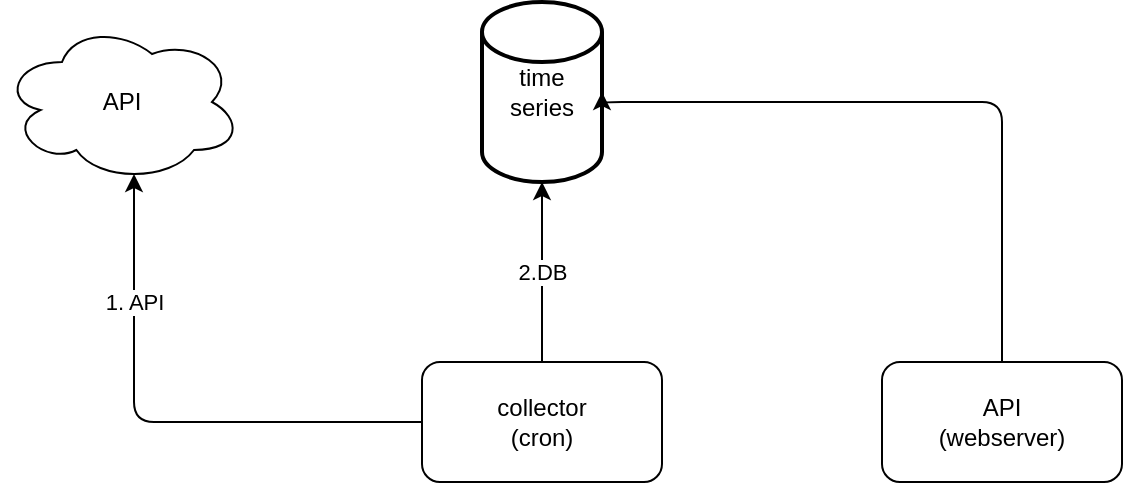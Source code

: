 <mxfile>
    <diagram id="g31GSQQrinAnJjOjFs_b" name="Wallet Progress">
        <mxGraphModel dx="631" dy="908" grid="1" gridSize="10" guides="1" tooltips="1" connect="1" arrows="1" fold="1" page="1" pageScale="1" pageWidth="850" pageHeight="1100" math="0" shadow="0">
            <root>
                <mxCell id="0"/>
                <mxCell id="1" parent="0"/>
                <mxCell id="2" value="time&lt;br&gt;series" style="strokeWidth=2;html=1;shape=mxgraph.flowchart.database;whiteSpace=wrap;" vertex="1" parent="1">
                    <mxGeometry x="280" y="160" width="60" height="90" as="geometry"/>
                </mxCell>
                <mxCell id="4" value="2.DB" style="edgeStyle=none;html=1;" edge="1" parent="1" source="3" target="2">
                    <mxGeometry relative="1" as="geometry"/>
                </mxCell>
                <mxCell id="6" value="1. API" style="edgeStyle=none;html=1;entryX=0.55;entryY=0.95;entryDx=0;entryDy=0;entryPerimeter=0;" edge="1" parent="1" source="3" target="5">
                    <mxGeometry x="0.522" relative="1" as="geometry">
                        <Array as="points">
                            <mxPoint x="106" y="370"/>
                        </Array>
                        <mxPoint as="offset"/>
                    </mxGeometry>
                </mxCell>
                <mxCell id="3" value="collector&lt;br&gt;(cron)" style="rounded=1;whiteSpace=wrap;html=1;" vertex="1" parent="1">
                    <mxGeometry x="250" y="340" width="120" height="60" as="geometry"/>
                </mxCell>
                <mxCell id="5" value="API" style="ellipse;shape=cloud;whiteSpace=wrap;html=1;" vertex="1" parent="1">
                    <mxGeometry x="40" y="170" width="120" height="80" as="geometry"/>
                </mxCell>
                <mxCell id="10" style="edgeStyle=orthogonalEdgeStyle;html=1;entryX=1;entryY=0.5;entryDx=0;entryDy=0;entryPerimeter=0;" edge="1" parent="1" source="8" target="2">
                    <mxGeometry relative="1" as="geometry">
                        <Array as="points">
                            <mxPoint x="540" y="210"/>
                        </Array>
                    </mxGeometry>
                </mxCell>
                <mxCell id="8" value="API&lt;br&gt;(webserver)" style="rounded=1;whiteSpace=wrap;html=1;" vertex="1" parent="1">
                    <mxGeometry x="480" y="340" width="120" height="60" as="geometry"/>
                </mxCell>
            </root>
        </mxGraphModel>
    </diagram>
</mxfile>
